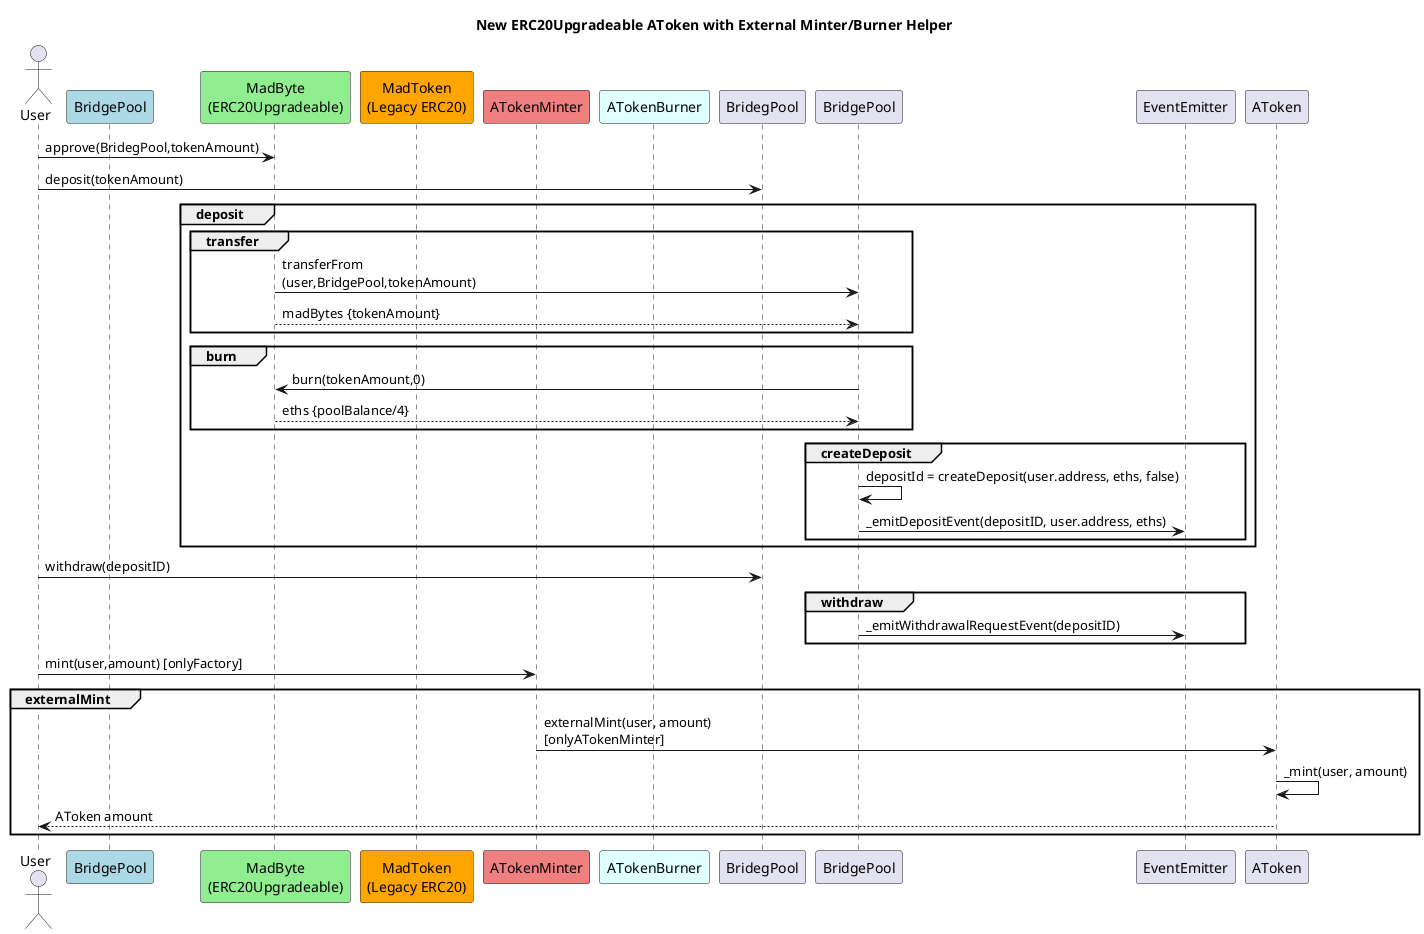 @startuml name
Actor User
Participant "BridgePool" as MadnetFactory #LightBlue
Participant "MadByte\n(ERC20Upgradeable)" as MadByte #LightGreen
Participant "MadToken\n(Legacy ERC20)" as MadToken #Orange
Participant "ATokenMinter" as ATokenMinter #LightCoral
Participant "ATokenBurner" as ATokenBurner #LightCyan
title New ERC20Upgradeable AToken with External Minter/Burner Helper

User -> MadByte : approve(BridegPool,tokenAmount)
User -> BridegPool : deposit(tokenAmount)
group deposit
    group transfer       
        MadByte -> BridgePool : transferFrom\n(user,BridgePool,tokenAmount)
        MadByte --> BridgePool: madBytes {tokenAmount}
    end
    group burn        
        BridgePool -> MadByte : burn(tokenAmount,0)
        MadByte --> BridgePool: eths {poolBalance/4}
    end
    group createDeposit        
        BridgePool -> BridgePool : depositId = createDeposit(user.address, eths, false)
        BridgePool -> EventEmitter: _emitDepositEvent(depositID, user.address, eths)
    end
end
User -> BridegPool : withdraw(depositID)
group withdraw       
    BridgePool -> EventEmitter: _emitWithdrawalRequestEvent(depositID)

end
User -> ATokenMinter : mint(user,amount) [onlyFactory]
group externalMint        
    ATokenMinter -> AToken : externalMint(user, amount)\n[onlyATokenMinter]
    AToken -> AToken : _mint(user, amount) 
    AToken --> User: AToken amount
end
@enduml


